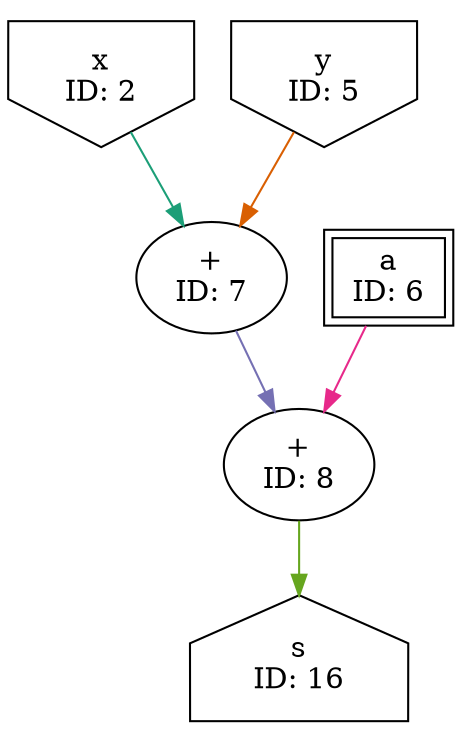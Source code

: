 digraph MemStreamKernel_original{
	NodeInput2 [shape=invhouse, label="x\nID: 2"];
	NodeInput5 [shape=invhouse, label="y\nID: 5"];
	NodeAdd7 [label="+\nID: 7"];
	NodeInputMappedReg6 [shape=box, peripheries=2, label="a\nID: 6"];
	NodeAdd8 [label="+\nID: 8"];
	NodeOutput16 [shape=house, label="s\nID: 16"];
	NodeInput2 -> NodeAdd7[color="/dark28/1" photon_data="EDGE,SrcNode:2,SrcNodePort:data"];
	NodeInput5 -> NodeAdd7[color="/dark28/2" photon_data="EDGE,SrcNode:5,SrcNodePort:data"];
	NodeAdd7 -> NodeAdd8[color="/dark28/3" photon_data="EDGE,SrcNode:7,SrcNodePort:result"];
	NodeInputMappedReg6 -> NodeAdd8[color="/dark28/4" photon_data="EDGE,SrcNode:6,SrcNodePort:a"];
	NodeAdd8 -> NodeOutput16[color="/dark28/5" photon_data="EDGE,SrcNode:8,SrcNodePort:result"];
}
